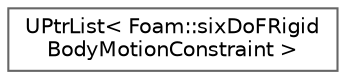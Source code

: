 digraph "Graphical Class Hierarchy"
{
 // LATEX_PDF_SIZE
  bgcolor="transparent";
  edge [fontname=Helvetica,fontsize=10,labelfontname=Helvetica,labelfontsize=10];
  node [fontname=Helvetica,fontsize=10,shape=box,height=0.2,width=0.4];
  rankdir="LR";
  Node0 [id="Node000000",label="UPtrList\< Foam::sixDoFRigid\lBodyMotionConstraint \>",height=0.2,width=0.4,color="grey40", fillcolor="white", style="filled",URL="$classFoam_1_1UPtrList.html",tooltip=" "];
}
